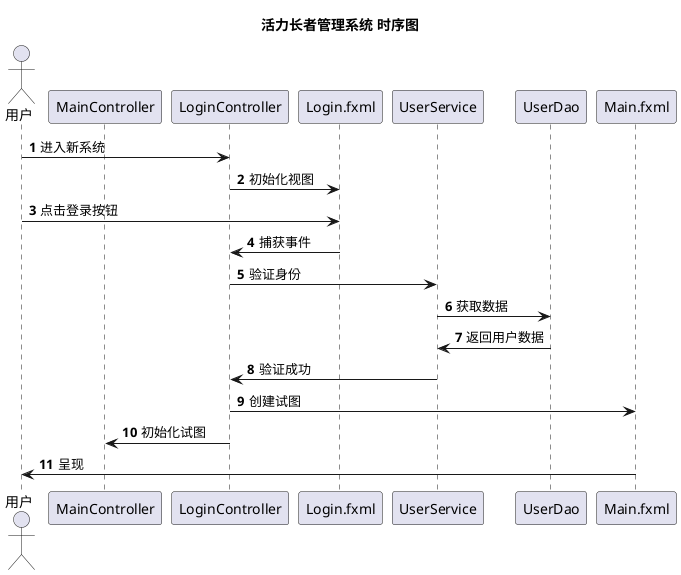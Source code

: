 @startuml
'https://plantuml.com/sequence-diagram
skinparam defaultFontName "OppoSans M"
skinparam linetype polyline
skinparam linetype ortho
title 活力长者管理系统 时序图
autonumber

actor 用户
participant LoginController order 1
participant Login.fxml order 2
participant UserService order 3
participant UserDao order 4
participant Main.fxml order 5

用户 -> LoginController: 进入新系统
LoginController -> Login.fxml: 初始化视图
用户->Login.fxml: 点击登录按钮
Login.fxml->LoginController: 捕获事件
LoginController -> UserService: 验证身份
UserService -> UserDao: 获取数据
UserDao -> UserService: 返回用户数据
UserService -> LoginController: 验证成功
LoginController -> Main.fxml: 创建试图
LoginController -> MainController: 初始化试图
Main.fxml ->用户: 呈现
@enduml